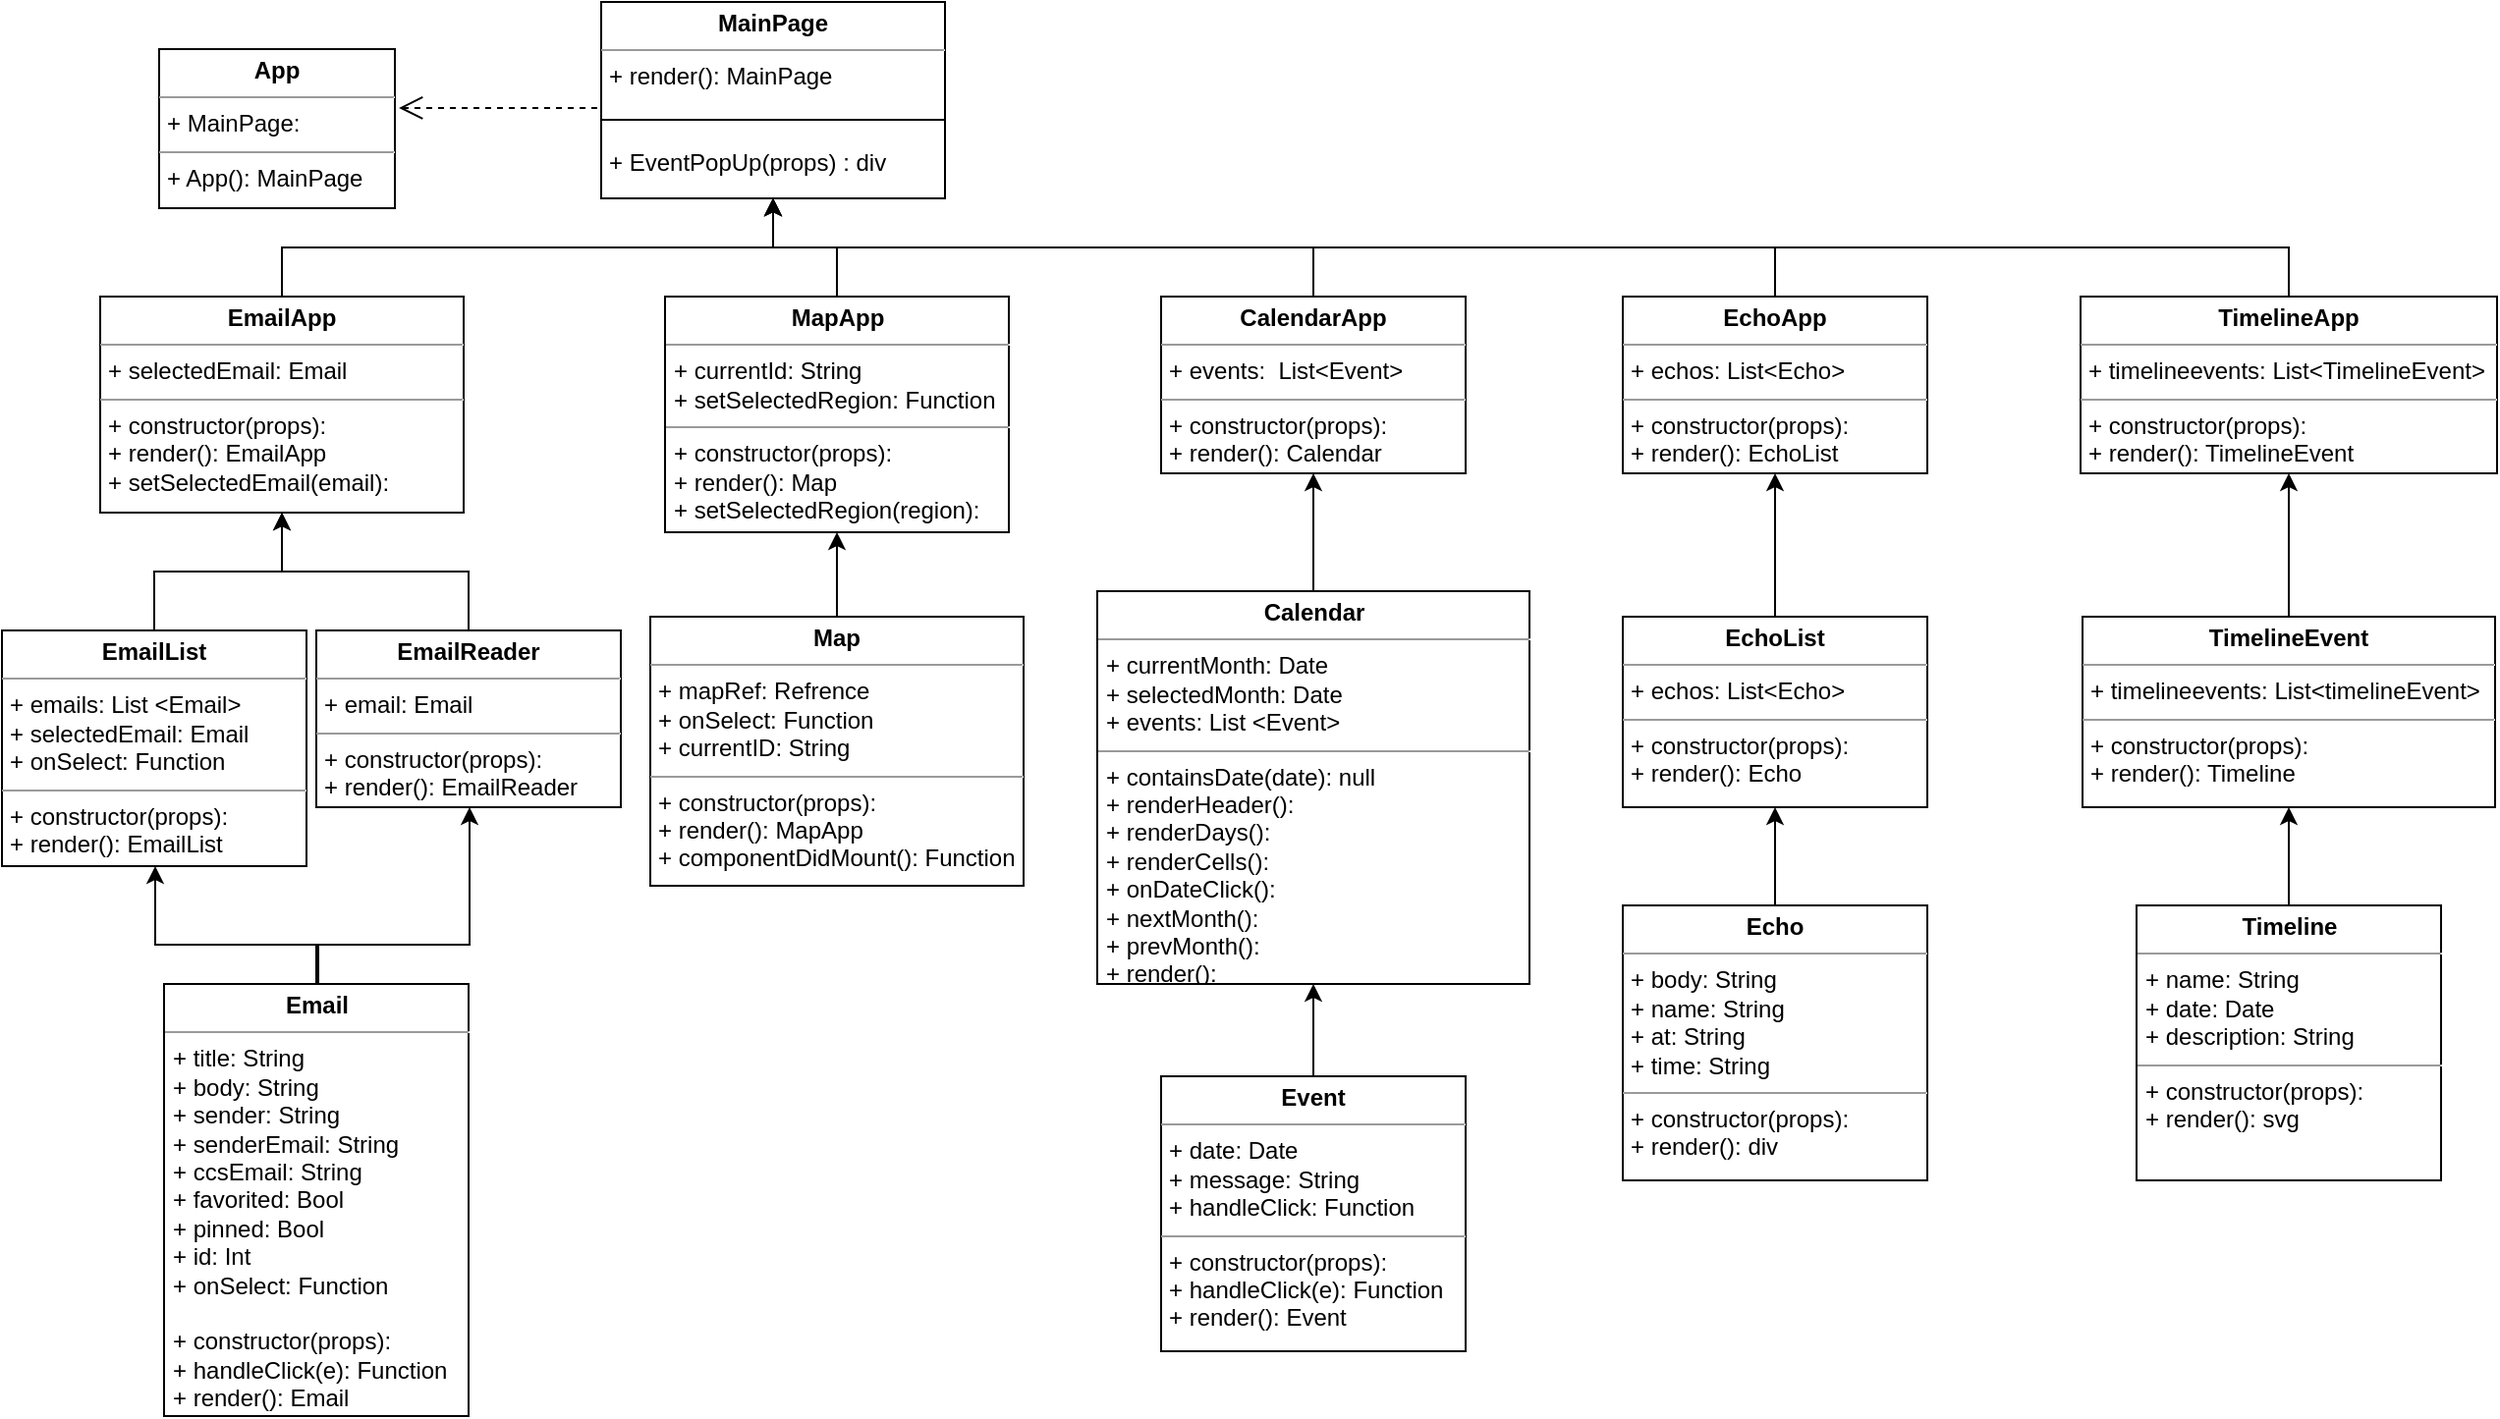 <mxfile version="12.4.1" type="google" pages="1"><diagram name="Page-1" id="c4acf3e9-155e-7222-9cf6-157b1a14988f"><mxGraphModel dx="1422" dy="914" grid="1" gridSize="10" guides="1" tooltips="1" connect="1" arrows="1" fold="1" page="1" pageScale="1" pageWidth="850" pageHeight="1100" background="#ffffff" math="0" shadow="0"><root><mxCell id="0"/><mxCell id="1" parent="0"/><mxCell id="5d2195bd80daf111-15" value="&lt;p style=&quot;margin: 0px ; margin-top: 4px ; text-align: center&quot;&gt;&lt;b&gt;MainPage&lt;/b&gt;&lt;/p&gt;&lt;hr size=&quot;1&quot;&gt;&lt;p style=&quot;margin: 0px ; margin-left: 4px&quot;&gt;&lt;span&gt;+ render(): MainPage&lt;/span&gt;&lt;br&gt;&lt;/p&gt;&lt;p style=&quot;margin: 0px ; margin-left: 4px&quot;&gt;&lt;span&gt;&lt;br&gt;&lt;/span&gt;&lt;/p&gt;&lt;p style=&quot;margin: 0px ; margin-left: 4px&quot;&gt;&lt;br&gt;&lt;/p&gt;&lt;p style=&quot;margin: 0px ; margin-left: 4px&quot;&gt;+ EventPopUp(props) : div&lt;/p&gt;&lt;p style=&quot;margin: 0px ; margin-left: 4px&quot;&gt;&lt;br&gt;&lt;/p&gt;" style="verticalAlign=top;align=left;overflow=fill;fontSize=12;fontFamily=Helvetica;html=1;rounded=0;shadow=0;comic=0;labelBackgroundColor=none;strokeWidth=1" parent="1" vertex="1"><mxGeometry x="335" y="30" width="175" height="100" as="geometry"/></mxCell><mxCell id="5d2195bd80daf111-21" style="edgeStyle=orthogonalEdgeStyle;rounded=0;html=1;labelBackgroundColor=none;startFill=0;endArrow=open;endFill=0;endSize=10;fontFamily=Verdana;fontSize=10;dashed=1;exitX=0;exitY=0.5;exitDx=0;exitDy=0;entryX=1.017;entryY=0.37;entryDx=0;entryDy=0;entryPerimeter=0;" parent="1" source="5d2195bd80daf111-15" target="5d2195bd80daf111-19" edge="1"><mxGeometry relative="1" as="geometry"><mxPoint x="330" y="94" as="sourcePoint"/><mxPoint x="230" y="94" as="targetPoint"/><Array as="points"><mxPoint x="335" y="84"/></Array></mxGeometry></mxCell><mxCell id="5d2195bd80daf111-19" value="&lt;p style=&quot;margin: 0px ; margin-top: 4px ; text-align: center&quot;&gt;&lt;b&gt;App&lt;/b&gt;&lt;/p&gt;&lt;hr size=&quot;1&quot;&gt;&lt;p style=&quot;margin: 0px ; margin-left: 4px&quot;&gt;+ MainPage:&lt;br&gt;&lt;/p&gt;&lt;hr size=&quot;1&quot;&gt;&lt;p style=&quot;margin: 0px ; margin-left: 4px&quot;&gt;+ App(): MainPage&lt;br&gt;&lt;br&gt;&lt;/p&gt;" style="verticalAlign=top;align=left;overflow=fill;fontSize=12;fontFamily=Helvetica;html=1;rounded=0;shadow=0;comic=0;labelBackgroundColor=none;strokeWidth=1" parent="1" vertex="1"><mxGeometry x="110" y="54" width="120" height="81" as="geometry"/></mxCell><mxCell id="Gejg4hsKHDjYNl8pGcNS-28" style="edgeStyle=orthogonalEdgeStyle;rounded=0;orthogonalLoop=1;jettySize=auto;html=1;entryX=0.5;entryY=1;entryDx=0;entryDy=0;exitX=0.5;exitY=0;exitDx=0;exitDy=0;" parent="1" source="Gejg4hsKHDjYNl8pGcNS-16" target="5d2195bd80daf111-15" edge="1"><mxGeometry relative="1" as="geometry"/></mxCell><mxCell id="Gejg4hsKHDjYNl8pGcNS-16" value="&lt;p style=&quot;margin: 0px ; margin-top: 4px ; text-align: center&quot;&gt;&lt;b&gt;EmailApp&lt;/b&gt;&lt;/p&gt;&lt;hr size=&quot;1&quot;&gt;&lt;p style=&quot;margin: 0px ; margin-left: 4px&quot;&gt;+ selectedEmail: Email&lt;br&gt;&lt;/p&gt;&lt;hr size=&quot;1&quot;&gt;&lt;p style=&quot;margin: 0px ; margin-left: 4px&quot;&gt;+ constructor(props):&lt;/p&gt;&lt;p style=&quot;margin: 0px ; margin-left: 4px&quot;&gt;+ render(): EmailApp&lt;/p&gt;&lt;p style=&quot;margin: 0px ; margin-left: 4px&quot;&gt;+ setSelectedEmail(email):&lt;br&gt;&lt;br&gt;&lt;/p&gt;" style="verticalAlign=top;align=left;overflow=fill;fontSize=12;fontFamily=Helvetica;html=1;rounded=0;shadow=0;comic=0;labelBackgroundColor=none;strokeWidth=1" parent="1" vertex="1"><mxGeometry x="80" y="180" width="185" height="110" as="geometry"/></mxCell><mxCell id="Gejg4hsKHDjYNl8pGcNS-30" style="edgeStyle=orthogonalEdgeStyle;rounded=0;orthogonalLoop=1;jettySize=auto;html=1;entryX=0.5;entryY=1;entryDx=0;entryDy=0;exitX=0.5;exitY=0;exitDx=0;exitDy=0;" parent="1" source="Gejg4hsKHDjYNl8pGcNS-17" target="5d2195bd80daf111-15" edge="1"><mxGeometry relative="1" as="geometry"/></mxCell><mxCell id="Gejg4hsKHDjYNl8pGcNS-17" value="&lt;p style=&quot;margin: 0px ; margin-top: 4px ; text-align: center&quot;&gt;&lt;b&gt;CalendarApp&lt;/b&gt;&lt;/p&gt;&lt;hr size=&quot;1&quot;&gt;&lt;p style=&quot;margin: 0px ; margin-left: 4px&quot;&gt;+ events:&amp;nbsp;&lt;span&gt;&amp;nbsp;List&amp;lt;Event&amp;gt;&lt;/span&gt;&lt;/p&gt;&lt;hr size=&quot;1&quot;&gt;&lt;p style=&quot;margin: 0px ; margin-left: 4px&quot;&gt;+ constructor(props):&lt;/p&gt;&lt;p style=&quot;margin: 0px ; margin-left: 4px&quot;&gt;+ render(): Calendar&lt;br&gt;&lt;br&gt;&lt;/p&gt;" style="verticalAlign=top;align=left;overflow=fill;fontSize=12;fontFamily=Helvetica;html=1;rounded=0;shadow=0;comic=0;labelBackgroundColor=none;strokeWidth=1" parent="1" vertex="1"><mxGeometry x="620" y="180" width="155" height="90" as="geometry"/></mxCell><mxCell id="Gejg4hsKHDjYNl8pGcNS-29" style="edgeStyle=orthogonalEdgeStyle;rounded=0;orthogonalLoop=1;jettySize=auto;html=1;entryX=0.5;entryY=1;entryDx=0;entryDy=0;" parent="1" source="Gejg4hsKHDjYNl8pGcNS-18" target="5d2195bd80daf111-15" edge="1"><mxGeometry relative="1" as="geometry"/></mxCell><mxCell id="Gejg4hsKHDjYNl8pGcNS-18" value="&lt;p style=&quot;margin: 0px ; margin-top: 4px ; text-align: center&quot;&gt;&lt;b&gt;MapApp&lt;/b&gt;&lt;/p&gt;&lt;hr size=&quot;1&quot;&gt;&lt;p style=&quot;margin: 0px ; margin-left: 4px&quot;&gt;+ currentId: String&lt;br&gt;+ setSelectedRegion: Function&lt;/p&gt;&lt;hr size=&quot;1&quot;&gt;&lt;p style=&quot;margin: 0px ; margin-left: 4px&quot;&gt;+ constructor(props):&lt;/p&gt;&lt;p style=&quot;margin: 0px ; margin-left: 4px&quot;&gt;+ render(): Map&lt;br&gt;&lt;/p&gt;&lt;p style=&quot;margin: 0px ; margin-left: 4px&quot;&gt;+ setSelectedRegion(region):&amp;nbsp;&lt;/p&gt;" style="verticalAlign=top;align=left;overflow=fill;fontSize=12;fontFamily=Helvetica;html=1;rounded=0;shadow=0;comic=0;labelBackgroundColor=none;strokeWidth=1" parent="1" vertex="1"><mxGeometry x="367.5" y="180" width="175" height="120" as="geometry"/></mxCell><mxCell id="Gejg4hsKHDjYNl8pGcNS-26" style="edgeStyle=orthogonalEdgeStyle;rounded=0;orthogonalLoop=1;jettySize=auto;html=1;exitX=0.5;exitY=0;exitDx=0;exitDy=0;" parent="1" source="Gejg4hsKHDjYNl8pGcNS-23" target="Gejg4hsKHDjYNl8pGcNS-16" edge="1"><mxGeometry relative="1" as="geometry"/></mxCell><mxCell id="Gejg4hsKHDjYNl8pGcNS-23" value="&lt;p style=&quot;margin: 0px ; margin-top: 4px ; text-align: center&quot;&gt;&lt;b&gt;EmailList&lt;/b&gt;&lt;/p&gt;&lt;hr size=&quot;1&quot;&gt;&lt;p style=&quot;margin: 0px ; margin-left: 4px&quot;&gt;+ emails: List &amp;lt;Email&amp;gt;&lt;br&gt;+ selectedEmail: Email&lt;/p&gt;&lt;p style=&quot;margin: 0px ; margin-left: 4px&quot;&gt;+ onSelect: Function&amp;nbsp;&lt;/p&gt;&lt;hr size=&quot;1&quot;&gt;&lt;p style=&quot;margin: 0px ; margin-left: 4px&quot;&gt;+ constructor(props):&lt;/p&gt;&lt;p style=&quot;margin: 0px ; margin-left: 4px&quot;&gt;+ render(): EmailList&lt;/p&gt;&lt;p style=&quot;margin: 0px ; margin-left: 4px&quot;&gt;&lt;br&gt;&lt;br&gt;&lt;/p&gt;" style="verticalAlign=top;align=left;overflow=fill;fontSize=12;fontFamily=Helvetica;html=1;rounded=0;shadow=0;comic=0;labelBackgroundColor=none;strokeWidth=1" parent="1" vertex="1"><mxGeometry x="30" y="350" width="155" height="120" as="geometry"/></mxCell><mxCell id="Gejg4hsKHDjYNl8pGcNS-25" style="edgeStyle=orthogonalEdgeStyle;rounded=0;orthogonalLoop=1;jettySize=auto;html=1;entryX=0.5;entryY=1;entryDx=0;entryDy=0;" parent="1" source="Gejg4hsKHDjYNl8pGcNS-24" target="Gejg4hsKHDjYNl8pGcNS-16" edge="1"><mxGeometry relative="1" as="geometry"/></mxCell><mxCell id="Gejg4hsKHDjYNl8pGcNS-24" value="&lt;p style=&quot;margin: 0px ; margin-top: 4px ; text-align: center&quot;&gt;&lt;b&gt;EmailReader&lt;/b&gt;&lt;/p&gt;&lt;hr size=&quot;1&quot;&gt;&lt;p style=&quot;margin: 0px ; margin-left: 4px&quot;&gt;+ email: Email&amp;nbsp;&lt;span&gt;&amp;nbsp;&lt;/span&gt;&lt;/p&gt;&lt;hr size=&quot;1&quot;&gt;&lt;p style=&quot;margin: 0px ; margin-left: 4px&quot;&gt;+ constructor(props):&lt;/p&gt;&lt;p style=&quot;margin: 0px ; margin-left: 4px&quot;&gt;+ render(): EmailReader&lt;br&gt;&lt;br&gt;&lt;/p&gt;" style="verticalAlign=top;align=left;overflow=fill;fontSize=12;fontFamily=Helvetica;html=1;rounded=0;shadow=0;comic=0;labelBackgroundColor=none;strokeWidth=1" parent="1" vertex="1"><mxGeometry x="190" y="350" width="155" height="90" as="geometry"/></mxCell><mxCell id="Gejg4hsKHDjYNl8pGcNS-32" style="edgeStyle=orthogonalEdgeStyle;rounded=0;orthogonalLoop=1;jettySize=auto;html=1;" parent="1" source="Gejg4hsKHDjYNl8pGcNS-31" target="Gejg4hsKHDjYNl8pGcNS-23" edge="1"><mxGeometry relative="1" as="geometry"><Array as="points"><mxPoint x="190" y="510"/><mxPoint x="108" y="510"/></Array></mxGeometry></mxCell><mxCell id="Gejg4hsKHDjYNl8pGcNS-33" style="edgeStyle=orthogonalEdgeStyle;rounded=0;orthogonalLoop=1;jettySize=auto;html=1;exitX=0.5;exitY=0;exitDx=0;exitDy=0;" parent="1" source="Gejg4hsKHDjYNl8pGcNS-31" target="Gejg4hsKHDjYNl8pGcNS-24" edge="1"><mxGeometry relative="1" as="geometry"><Array as="points"><mxPoint x="190" y="550"/><mxPoint x="191" y="550"/><mxPoint x="191" y="510"/><mxPoint x="268" y="510"/></Array></mxGeometry></mxCell><mxCell id="Gejg4hsKHDjYNl8pGcNS-31" value="&lt;p style=&quot;margin: 0px ; margin-top: 4px ; text-align: center&quot;&gt;&lt;b&gt;Email&lt;/b&gt;&lt;/p&gt;&lt;hr size=&quot;1&quot;&gt;&lt;p style=&quot;margin: 0px ; margin-left: 4px&quot;&gt;+ title: String&lt;/p&gt;&lt;p style=&quot;margin: 0px ; margin-left: 4px&quot;&gt;+ body: String&lt;/p&gt;&lt;p style=&quot;margin: 0px ; margin-left: 4px&quot;&gt;+ sender: String&lt;/p&gt;&lt;p style=&quot;margin: 0px ; margin-left: 4px&quot;&gt;+ senderEmail: String&lt;/p&gt;&lt;p style=&quot;margin: 0px ; margin-left: 4px&quot;&gt;+ ccsEmail: String&lt;/p&gt;&lt;p style=&quot;margin: 0px ; margin-left: 4px&quot;&gt;+ favorited: Bool&lt;/p&gt;&lt;p style=&quot;margin: 0px ; margin-left: 4px&quot;&gt;+ pinned: Bool&lt;/p&gt;&lt;p style=&quot;margin: 0px ; margin-left: 4px&quot;&gt;+ id: Int&lt;/p&gt;&lt;p style=&quot;margin: 0px ; margin-left: 4px&quot;&gt;+ onSelect: Function&lt;/p&gt;&lt;p style=&quot;margin: 0px ; margin-left: 4px&quot;&gt;&lt;br&gt;&lt;/p&gt;&lt;p style=&quot;margin: 0px 0px 0px 4px&quot;&gt;+ constructor(props):&lt;/p&gt;&lt;p style=&quot;margin: 0px ; margin-left: 4px&quot;&gt;+ handleClick(e): Function&lt;/p&gt;&lt;p style=&quot;margin: 0px ; margin-left: 4px&quot;&gt;&lt;span&gt;+ render(): Email&lt;/span&gt;&lt;br&gt;&lt;/p&gt;&lt;p style=&quot;margin: 0px ; margin-left: 4px&quot;&gt;&lt;br&gt;&lt;/p&gt;" style="verticalAlign=top;align=left;overflow=fill;fontSize=12;fontFamily=Helvetica;html=1;rounded=0;shadow=0;comic=0;labelBackgroundColor=none;strokeWidth=1" parent="1" vertex="1"><mxGeometry x="112.5" y="530" width="155" height="220" as="geometry"/></mxCell><mxCell id="Gejg4hsKHDjYNl8pGcNS-35" style="edgeStyle=orthogonalEdgeStyle;rounded=0;orthogonalLoop=1;jettySize=auto;html=1;entryX=0.5;entryY=1;entryDx=0;entryDy=0;" parent="1" source="Gejg4hsKHDjYNl8pGcNS-34" target="Gejg4hsKHDjYNl8pGcNS-18" edge="1"><mxGeometry relative="1" as="geometry"/></mxCell><mxCell id="Gejg4hsKHDjYNl8pGcNS-34" value="&lt;p style=&quot;margin: 0px ; margin-top: 4px ; text-align: center&quot;&gt;&lt;b&gt;Map&lt;/b&gt;&lt;/p&gt;&lt;hr size=&quot;1&quot;&gt;&lt;p style=&quot;margin: 0px ; margin-left: 4px&quot;&gt;+ mapRef: Refrence&lt;br&gt;+ onSelect: Function&lt;/p&gt;&lt;p style=&quot;margin: 0px ; margin-left: 4px&quot;&gt;+ currentID: String&lt;/p&gt;&lt;hr size=&quot;1&quot;&gt;&lt;p style=&quot;margin: 0px ; margin-left: 4px&quot;&gt;+ constructor(props):&lt;/p&gt;&lt;p style=&quot;margin: 0px ; margin-left: 4px&quot;&gt;+ render(): MapApp&lt;br&gt;&lt;/p&gt;&lt;p style=&quot;margin: 0px ; margin-left: 4px&quot;&gt;+ componentDidMount(): Function&amp;nbsp;&lt;/p&gt;" style="verticalAlign=top;align=left;overflow=fill;fontSize=12;fontFamily=Helvetica;html=1;rounded=0;shadow=0;comic=0;labelBackgroundColor=none;strokeWidth=1" parent="1" vertex="1"><mxGeometry x="360" y="343" width="190" height="137" as="geometry"/></mxCell><mxCell id="Gejg4hsKHDjYNl8pGcNS-38" style="edgeStyle=orthogonalEdgeStyle;rounded=0;orthogonalLoop=1;jettySize=auto;html=1;entryX=0.5;entryY=1;entryDx=0;entryDy=0;" parent="1" source="Gejg4hsKHDjYNl8pGcNS-37" target="Gejg4hsKHDjYNl8pGcNS-17" edge="1"><mxGeometry relative="1" as="geometry"/></mxCell><mxCell id="Gejg4hsKHDjYNl8pGcNS-37" value="&lt;p style=&quot;margin: 0px ; margin-top: 4px ; text-align: center&quot;&gt;&lt;b&gt;Calendar&lt;/b&gt;&lt;/p&gt;&lt;hr size=&quot;1&quot;&gt;&lt;p style=&quot;margin: 0px ; margin-left: 4px&quot;&gt;+ currentMonth: Date&lt;/p&gt;&lt;p style=&quot;margin: 0px ; margin-left: 4px&quot;&gt;+ selectedMonth: Date&lt;/p&gt;&lt;p style=&quot;margin: 0px ; margin-left: 4px&quot;&gt;+ events: List &amp;lt;Event&amp;gt;&amp;nbsp;&lt;span&gt;&amp;nbsp;&lt;/span&gt;&lt;/p&gt;&lt;hr size=&quot;1&quot;&gt;&lt;p style=&quot;margin: 0px ; margin-left: 4px&quot;&gt;+ containsDate(date): null&lt;/p&gt;&lt;p style=&quot;margin: 0px ; margin-left: 4px&quot;&gt;+ renderHeader():&lt;/p&gt;&lt;p style=&quot;margin: 0px ; margin-left: 4px&quot;&gt;+ renderDays():&amp;nbsp;&lt;/p&gt;&lt;p style=&quot;margin: 0px ; margin-left: 4px&quot;&gt;+ renderCells():&lt;/p&gt;&lt;p style=&quot;margin: 0px ; margin-left: 4px&quot;&gt;+ onDateClick():&amp;nbsp;&lt;/p&gt;&lt;p style=&quot;margin: 0px ; margin-left: 4px&quot;&gt;+ nextMonth():&lt;/p&gt;&lt;p style=&quot;margin: 0px ; margin-left: 4px&quot;&gt;+ prevMonth():&lt;/p&gt;&lt;p style=&quot;margin: 0px ; margin-left: 4px&quot;&gt;+ render():&amp;nbsp;&lt;br&gt;&lt;br&gt;&lt;/p&gt;" style="verticalAlign=top;align=left;overflow=fill;fontSize=12;fontFamily=Helvetica;html=1;rounded=0;shadow=0;comic=0;labelBackgroundColor=none;strokeWidth=1" parent="1" vertex="1"><mxGeometry x="587.5" y="330" width="220" height="200" as="geometry"/></mxCell><mxCell id="Gejg4hsKHDjYNl8pGcNS-40" style="edgeStyle=orthogonalEdgeStyle;rounded=0;orthogonalLoop=1;jettySize=auto;html=1;entryX=0.5;entryY=1;entryDx=0;entryDy=0;" parent="1" source="Gejg4hsKHDjYNl8pGcNS-39" target="Gejg4hsKHDjYNl8pGcNS-37" edge="1"><mxGeometry relative="1" as="geometry"/></mxCell><mxCell id="Gejg4hsKHDjYNl8pGcNS-39" value="&lt;p style=&quot;margin: 0px ; margin-top: 4px ; text-align: center&quot;&gt;&lt;b&gt;Event&lt;/b&gt;&lt;/p&gt;&lt;hr size=&quot;1&quot;&gt;&lt;p style=&quot;margin: 0px ; margin-left: 4px&quot;&gt;+ date: Date&lt;/p&gt;&lt;p style=&quot;margin: 0px ; margin-left: 4px&quot;&gt;+ message: String&lt;/p&gt;&lt;p style=&quot;margin: 0px ; margin-left: 4px&quot;&gt;+ handleClick: Function&amp;nbsp;&lt;span&gt;&amp;nbsp;&lt;/span&gt;&lt;/p&gt;&lt;hr size=&quot;1&quot;&gt;&lt;p style=&quot;margin: 0px ; margin-left: 4px&quot;&gt;+ constructor(props):&lt;/p&gt;&lt;p style=&quot;margin: 0px ; margin-left: 4px&quot;&gt;+ handleClick(e): Function&lt;/p&gt;&lt;p style=&quot;margin: 0px ; margin-left: 4px&quot;&gt;+ render(): Event&lt;br&gt;&lt;br&gt;&lt;/p&gt;" style="verticalAlign=top;align=left;overflow=fill;fontSize=12;fontFamily=Helvetica;html=1;rounded=0;shadow=0;comic=0;labelBackgroundColor=none;strokeWidth=1" parent="1" vertex="1"><mxGeometry x="620" y="577" width="155" height="140" as="geometry"/></mxCell><mxCell id="YItyLY2Nci4dSnz8FVeQ-4" style="edgeStyle=orthogonalEdgeStyle;rounded=0;orthogonalLoop=1;jettySize=auto;html=1;entryX=0.5;entryY=1;entryDx=0;entryDy=0;exitX=0.5;exitY=0;exitDx=0;exitDy=0;" edge="1" parent="1" source="YItyLY2Nci4dSnz8FVeQ-1" target="5d2195bd80daf111-15"><mxGeometry relative="1" as="geometry"/></mxCell><mxCell id="YItyLY2Nci4dSnz8FVeQ-1" value="&lt;p style=&quot;margin: 0px ; margin-top: 4px ; text-align: center&quot;&gt;&lt;b&gt;EchoApp&lt;/b&gt;&lt;/p&gt;&lt;hr size=&quot;1&quot;&gt;&lt;p style=&quot;margin: 0px ; margin-left: 4px&quot;&gt;+&lt;span&gt;&amp;nbsp;echos: List&amp;lt;Echo&amp;gt;&lt;/span&gt;&lt;/p&gt;&lt;hr size=&quot;1&quot;&gt;&lt;p style=&quot;margin: 0px ; margin-left: 4px&quot;&gt;+ constructor(props):&lt;/p&gt;&lt;p style=&quot;margin: 0px ; margin-left: 4px&quot;&gt;+ render(): EchoList&lt;br&gt;&lt;br&gt;&lt;/p&gt;" style="verticalAlign=top;align=left;overflow=fill;fontSize=12;fontFamily=Helvetica;html=1;rounded=0;shadow=0;comic=0;labelBackgroundColor=none;strokeWidth=1" vertex="1" parent="1"><mxGeometry x="855" y="180" width="155" height="90" as="geometry"/></mxCell><mxCell id="YItyLY2Nci4dSnz8FVeQ-5" style="edgeStyle=orthogonalEdgeStyle;rounded=0;orthogonalLoop=1;jettySize=auto;html=1;entryX=0.5;entryY=1;entryDx=0;entryDy=0;exitX=0.5;exitY=0;exitDx=0;exitDy=0;" edge="1" parent="1" source="YItyLY2Nci4dSnz8FVeQ-2" target="5d2195bd80daf111-15"><mxGeometry relative="1" as="geometry"/></mxCell><mxCell id="YItyLY2Nci4dSnz8FVeQ-2" value="&lt;p style=&quot;margin: 0px ; margin-top: 4px ; text-align: center&quot;&gt;&lt;b&gt;TimelineApp&lt;/b&gt;&lt;/p&gt;&lt;hr size=&quot;1&quot;&gt;&lt;p style=&quot;margin: 0px ; margin-left: 4px&quot;&gt;+ timelineevents: List&amp;lt;TimelineEvent&amp;gt;&lt;/p&gt;&lt;hr size=&quot;1&quot;&gt;&lt;p style=&quot;margin: 0px ; margin-left: 4px&quot;&gt;+ constructor(props):&lt;/p&gt;&lt;p style=&quot;margin: 0px ; margin-left: 4px&quot;&gt;+ render(): TimelineEvent&lt;br&gt;&lt;br&gt;&lt;/p&gt;" style="verticalAlign=top;align=left;overflow=fill;fontSize=12;fontFamily=Helvetica;html=1;rounded=0;shadow=0;comic=0;labelBackgroundColor=none;strokeWidth=1" vertex="1" parent="1"><mxGeometry x="1088" y="180" width="212" height="90" as="geometry"/></mxCell><mxCell id="YItyLY2Nci4dSnz8FVeQ-6" value="" style="endArrow=none;html=1;exitX=0;exitY=0.5;exitDx=0;exitDy=0;entryX=1;entryY=0.5;entryDx=0;entryDy=0;" edge="1" parent="1"><mxGeometry width="50" height="50" relative="1" as="geometry"><mxPoint x="335" y="90" as="sourcePoint"/><mxPoint x="510" y="90" as="targetPoint"/></mxGeometry></mxCell><mxCell id="YItyLY2Nci4dSnz8FVeQ-13" style="edgeStyle=orthogonalEdgeStyle;rounded=0;orthogonalLoop=1;jettySize=auto;html=1;entryX=0.5;entryY=1;entryDx=0;entryDy=0;" edge="1" parent="1" source="YItyLY2Nci4dSnz8FVeQ-11" target="YItyLY2Nci4dSnz8FVeQ-12"><mxGeometry relative="1" as="geometry"/></mxCell><mxCell id="YItyLY2Nci4dSnz8FVeQ-11" value="&lt;p style=&quot;margin: 0px ; margin-top: 4px ; text-align: center&quot;&gt;&lt;b&gt;Echo&lt;/b&gt;&lt;/p&gt;&lt;hr size=&quot;1&quot;&gt;&lt;p style=&quot;margin: 0px ; margin-left: 4px&quot;&gt;+ body: String&lt;/p&gt;&lt;p style=&quot;margin: 0px ; margin-left: 4px&quot;&gt;+ name: String&lt;/p&gt;&lt;p style=&quot;margin: 0px ; margin-left: 4px&quot;&gt;+ at: String&lt;/p&gt;&lt;p style=&quot;margin: 0px ; margin-left: 4px&quot;&gt;+ time: String&lt;/p&gt;&lt;hr size=&quot;1&quot;&gt;&lt;p style=&quot;margin: 0px ; margin-left: 4px&quot;&gt;+ constructor(props):&lt;/p&gt;&lt;p style=&quot;margin: 0px ; margin-left: 4px&quot;&gt;&lt;span&gt;+ render(): div&lt;/span&gt;&lt;br&gt;&lt;/p&gt;&lt;p style=&quot;margin: 0px ; margin-left: 4px&quot;&gt;&lt;br&gt;&lt;/p&gt;" style="verticalAlign=top;align=left;overflow=fill;fontSize=12;fontFamily=Helvetica;html=1;rounded=0;shadow=0;comic=0;labelBackgroundColor=none;strokeWidth=1" vertex="1" parent="1"><mxGeometry x="855" y="490" width="155" height="140" as="geometry"/></mxCell><mxCell id="YItyLY2Nci4dSnz8FVeQ-14" style="edgeStyle=orthogonalEdgeStyle;rounded=0;orthogonalLoop=1;jettySize=auto;html=1;entryX=0.5;entryY=1;entryDx=0;entryDy=0;" edge="1" parent="1" source="YItyLY2Nci4dSnz8FVeQ-12" target="YItyLY2Nci4dSnz8FVeQ-1"><mxGeometry relative="1" as="geometry"/></mxCell><mxCell id="YItyLY2Nci4dSnz8FVeQ-12" value="&lt;p style=&quot;margin: 0px ; margin-top: 4px ; text-align: center&quot;&gt;&lt;b&gt;EchoList&lt;/b&gt;&lt;/p&gt;&lt;hr size=&quot;1&quot;&gt;&lt;p style=&quot;margin: 0px ; margin-left: 4px&quot;&gt;+ echos: List&amp;lt;Echo&amp;gt;&lt;/p&gt;&lt;hr size=&quot;1&quot;&gt;&lt;p style=&quot;margin: 0px ; margin-left: 4px&quot;&gt;+ constructor(props):&lt;/p&gt;&lt;p style=&quot;margin: 0px ; margin-left: 4px&quot;&gt;&lt;span&gt;+ render(): Echo&lt;/span&gt;&lt;br&gt;&lt;/p&gt;&lt;p style=&quot;margin: 0px ; margin-left: 4px&quot;&gt;&lt;br&gt;&lt;/p&gt;" style="verticalAlign=top;align=left;overflow=fill;fontSize=12;fontFamily=Helvetica;html=1;rounded=0;shadow=0;comic=0;labelBackgroundColor=none;strokeWidth=1" vertex="1" parent="1"><mxGeometry x="855" y="343" width="155" height="97" as="geometry"/></mxCell><mxCell id="YItyLY2Nci4dSnz8FVeQ-17" style="edgeStyle=orthogonalEdgeStyle;rounded=0;orthogonalLoop=1;jettySize=auto;html=1;entryX=0.5;entryY=1;entryDx=0;entryDy=0;" edge="1" parent="1" source="YItyLY2Nci4dSnz8FVeQ-15" target="YItyLY2Nci4dSnz8FVeQ-2"><mxGeometry relative="1" as="geometry"/></mxCell><mxCell id="YItyLY2Nci4dSnz8FVeQ-15" value="&lt;p style=&quot;margin: 0px ; margin-top: 4px ; text-align: center&quot;&gt;&lt;b&gt;TimelineEvent&lt;/b&gt;&lt;/p&gt;&lt;hr size=&quot;1&quot;&gt;&lt;p style=&quot;margin: 0px ; margin-left: 4px&quot;&gt;+ timelineevents: List&amp;lt;timelineEvent&amp;gt;&lt;/p&gt;&lt;hr size=&quot;1&quot;&gt;&lt;p style=&quot;margin: 0px ; margin-left: 4px&quot;&gt;+ constructor(props):&lt;/p&gt;&lt;p style=&quot;margin: 0px ; margin-left: 4px&quot;&gt;&lt;span&gt;+ render(): Timeline&lt;/span&gt;&lt;br&gt;&lt;/p&gt;&lt;p style=&quot;margin: 0px ; margin-left: 4px&quot;&gt;&lt;br&gt;&lt;/p&gt;" style="verticalAlign=top;align=left;overflow=fill;fontSize=12;fontFamily=Helvetica;html=1;rounded=0;shadow=0;comic=0;labelBackgroundColor=none;strokeWidth=1" vertex="1" parent="1"><mxGeometry x="1089" y="343" width="210" height="97" as="geometry"/></mxCell><mxCell id="YItyLY2Nci4dSnz8FVeQ-18" style="edgeStyle=orthogonalEdgeStyle;rounded=0;orthogonalLoop=1;jettySize=auto;html=1;entryX=0.5;entryY=1;entryDx=0;entryDy=0;" edge="1" parent="1" source="YItyLY2Nci4dSnz8FVeQ-16" target="YItyLY2Nci4dSnz8FVeQ-15"><mxGeometry relative="1" as="geometry"/></mxCell><mxCell id="YItyLY2Nci4dSnz8FVeQ-16" value="&lt;p style=&quot;margin: 0px ; margin-top: 4px ; text-align: center&quot;&gt;&lt;b&gt;Timeline&lt;/b&gt;&lt;/p&gt;&lt;hr size=&quot;1&quot;&gt;&lt;p style=&quot;margin: 0px ; margin-left: 4px&quot;&gt;&lt;span&gt;+ name: String&lt;/span&gt;&lt;br&gt;&lt;/p&gt;&lt;p style=&quot;margin: 0px ; margin-left: 4px&quot;&gt;+ date: Date&lt;/p&gt;&lt;p style=&quot;margin: 0px ; margin-left: 4px&quot;&gt;+ description: String&lt;/p&gt;&lt;hr size=&quot;1&quot;&gt;&lt;p style=&quot;margin: 0px ; margin-left: 4px&quot;&gt;+ constructor(props):&lt;/p&gt;&lt;p style=&quot;margin: 0px ; margin-left: 4px&quot;&gt;&lt;span&gt;+ render(): svg&lt;/span&gt;&lt;br&gt;&lt;/p&gt;&lt;p style=&quot;margin: 0px ; margin-left: 4px&quot;&gt;&lt;br&gt;&lt;/p&gt;" style="verticalAlign=top;align=left;overflow=fill;fontSize=12;fontFamily=Helvetica;html=1;rounded=0;shadow=0;comic=0;labelBackgroundColor=none;strokeWidth=1" vertex="1" parent="1"><mxGeometry x="1116.5" y="490" width="155" height="140" as="geometry"/></mxCell></root></mxGraphModel></diagram></mxfile>